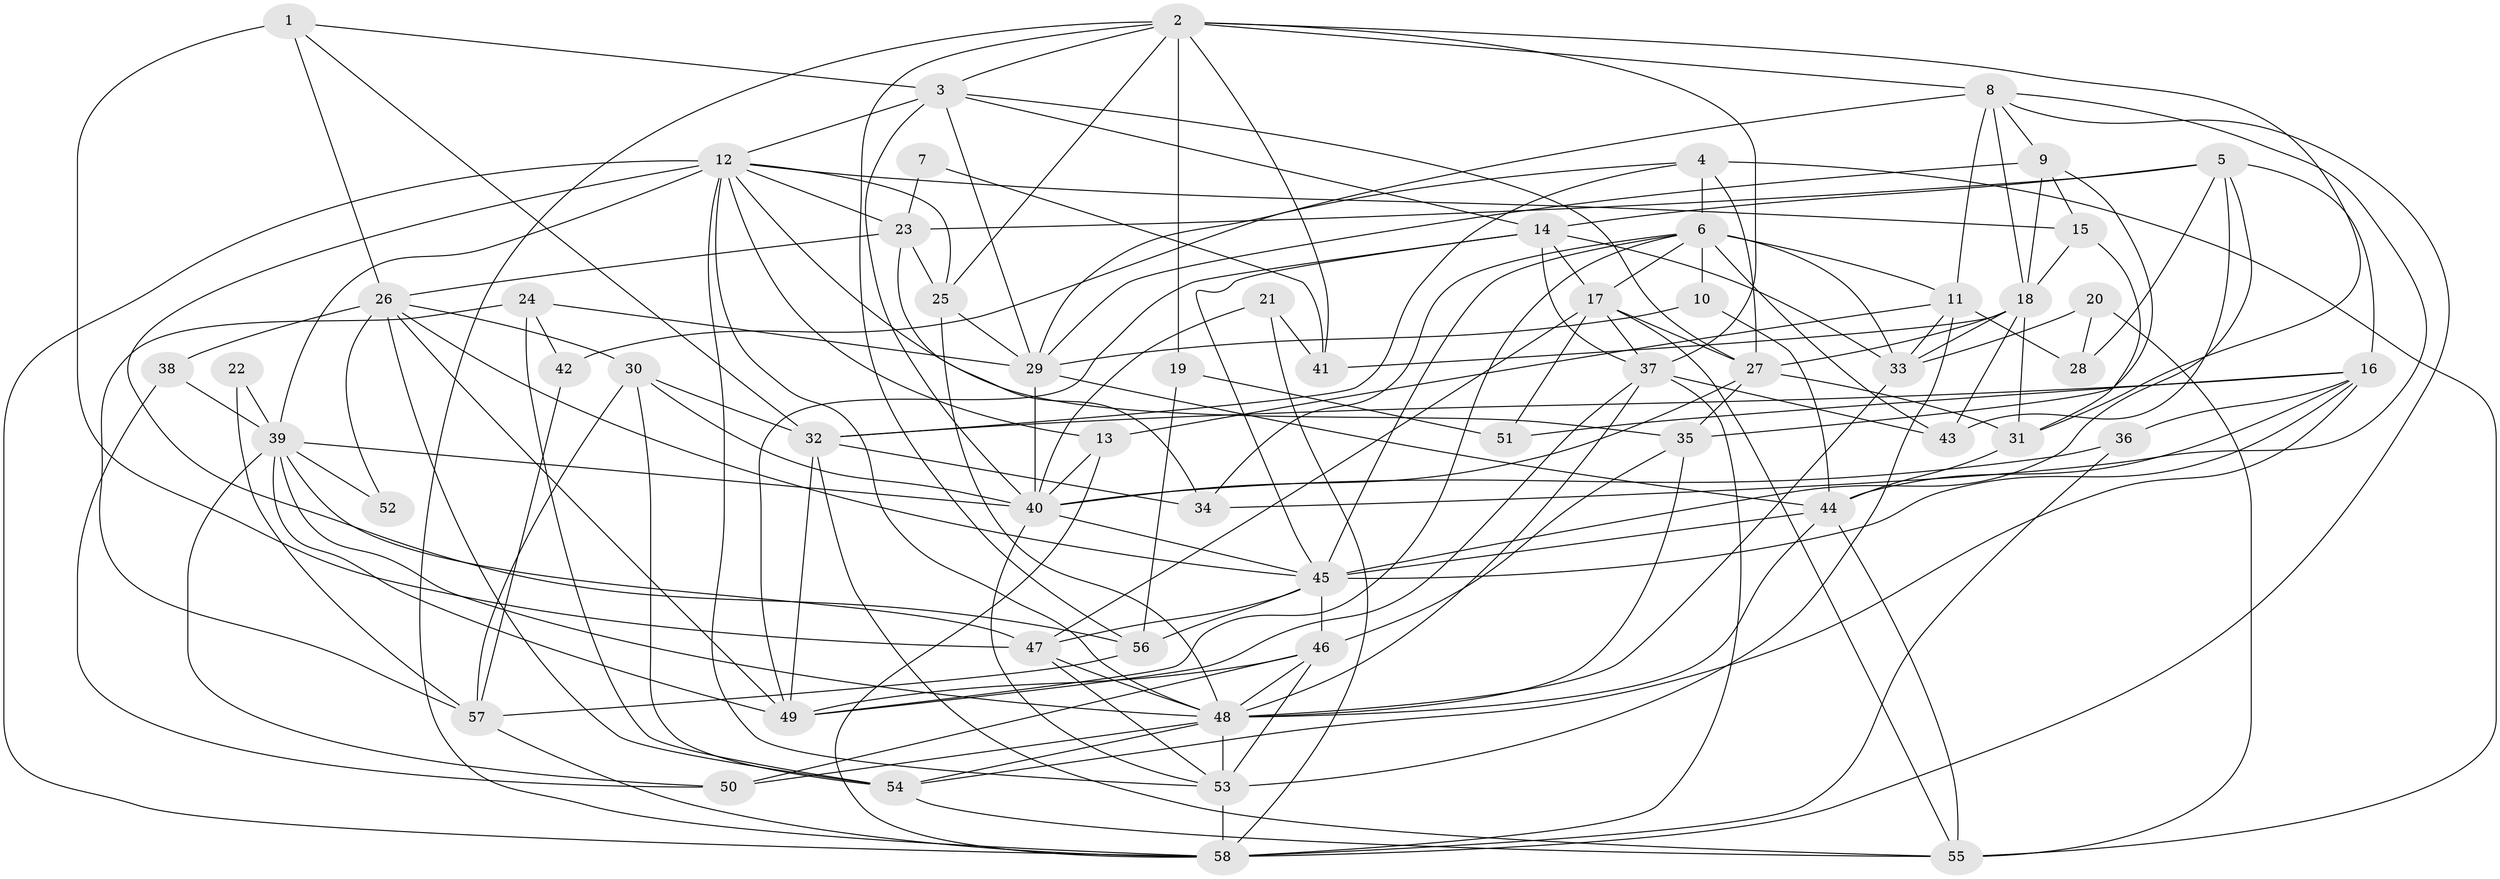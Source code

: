 // original degree distribution, {3: 0.3130434782608696, 5: 0.14782608695652175, 4: 0.23478260869565218, 7: 0.05217391304347826, 6: 0.08695652173913043, 2: 0.1391304347826087, 8: 0.017391304347826087, 9: 0.008695652173913044}
// Generated by graph-tools (version 1.1) at 2025/26/03/09/25 03:26:20]
// undirected, 58 vertices, 167 edges
graph export_dot {
graph [start="1"]
  node [color=gray90,style=filled];
  1;
  2;
  3;
  4;
  5;
  6;
  7;
  8;
  9;
  10;
  11;
  12;
  13;
  14;
  15;
  16;
  17;
  18;
  19;
  20;
  21;
  22;
  23;
  24;
  25;
  26;
  27;
  28;
  29;
  30;
  31;
  32;
  33;
  34;
  35;
  36;
  37;
  38;
  39;
  40;
  41;
  42;
  43;
  44;
  45;
  46;
  47;
  48;
  49;
  50;
  51;
  52;
  53;
  54;
  55;
  56;
  57;
  58;
  1 -- 3 [weight=1.0];
  1 -- 26 [weight=1.0];
  1 -- 32 [weight=1.0];
  1 -- 47 [weight=1.0];
  2 -- 3 [weight=1.0];
  2 -- 8 [weight=1.0];
  2 -- 19 [weight=1.0];
  2 -- 25 [weight=1.0];
  2 -- 31 [weight=1.0];
  2 -- 37 [weight=1.0];
  2 -- 41 [weight=1.0];
  2 -- 56 [weight=1.0];
  2 -- 58 [weight=1.0];
  3 -- 12 [weight=1.0];
  3 -- 14 [weight=1.0];
  3 -- 27 [weight=1.0];
  3 -- 29 [weight=1.0];
  3 -- 40 [weight=1.0];
  4 -- 6 [weight=1.0];
  4 -- 27 [weight=1.0];
  4 -- 32 [weight=1.0];
  4 -- 42 [weight=1.0];
  4 -- 55 [weight=1.0];
  5 -- 14 [weight=1.0];
  5 -- 16 [weight=1.0];
  5 -- 23 [weight=2.0];
  5 -- 28 [weight=1.0];
  5 -- 43 [weight=1.0];
  5 -- 45 [weight=1.0];
  6 -- 10 [weight=1.0];
  6 -- 11 [weight=1.0];
  6 -- 17 [weight=1.0];
  6 -- 33 [weight=1.0];
  6 -- 34 [weight=1.0];
  6 -- 43 [weight=1.0];
  6 -- 45 [weight=1.0];
  6 -- 49 [weight=1.0];
  7 -- 23 [weight=1.0];
  7 -- 41 [weight=1.0];
  8 -- 9 [weight=1.0];
  8 -- 11 [weight=1.0];
  8 -- 18 [weight=1.0];
  8 -- 29 [weight=1.0];
  8 -- 34 [weight=1.0];
  8 -- 58 [weight=1.0];
  9 -- 15 [weight=1.0];
  9 -- 18 [weight=1.0];
  9 -- 29 [weight=1.0];
  9 -- 35 [weight=1.0];
  10 -- 29 [weight=1.0];
  10 -- 44 [weight=1.0];
  11 -- 13 [weight=1.0];
  11 -- 28 [weight=1.0];
  11 -- 33 [weight=1.0];
  11 -- 53 [weight=1.0];
  12 -- 13 [weight=1.0];
  12 -- 15 [weight=1.0];
  12 -- 23 [weight=1.0];
  12 -- 25 [weight=1.0];
  12 -- 35 [weight=1.0];
  12 -- 39 [weight=1.0];
  12 -- 48 [weight=1.0];
  12 -- 53 [weight=1.0];
  12 -- 56 [weight=1.0];
  12 -- 58 [weight=1.0];
  13 -- 40 [weight=1.0];
  13 -- 58 [weight=1.0];
  14 -- 17 [weight=1.0];
  14 -- 33 [weight=1.0];
  14 -- 37 [weight=1.0];
  14 -- 45 [weight=1.0];
  14 -- 49 [weight=1.0];
  15 -- 18 [weight=1.0];
  15 -- 31 [weight=1.0];
  16 -- 32 [weight=1.0];
  16 -- 36 [weight=1.0];
  16 -- 44 [weight=1.0];
  16 -- 45 [weight=1.0];
  16 -- 51 [weight=1.0];
  16 -- 54 [weight=1.0];
  17 -- 27 [weight=1.0];
  17 -- 37 [weight=1.0];
  17 -- 47 [weight=1.0];
  17 -- 51 [weight=1.0];
  17 -- 55 [weight=1.0];
  18 -- 27 [weight=2.0];
  18 -- 31 [weight=1.0];
  18 -- 33 [weight=1.0];
  18 -- 41 [weight=1.0];
  18 -- 43 [weight=1.0];
  19 -- 51 [weight=1.0];
  19 -- 56 [weight=1.0];
  20 -- 28 [weight=1.0];
  20 -- 33 [weight=1.0];
  20 -- 55 [weight=1.0];
  21 -- 40 [weight=1.0];
  21 -- 41 [weight=1.0];
  21 -- 58 [weight=1.0];
  22 -- 39 [weight=1.0];
  22 -- 57 [weight=1.0];
  23 -- 25 [weight=1.0];
  23 -- 26 [weight=2.0];
  23 -- 34 [weight=1.0];
  24 -- 29 [weight=1.0];
  24 -- 42 [weight=1.0];
  24 -- 54 [weight=1.0];
  24 -- 57 [weight=1.0];
  25 -- 29 [weight=1.0];
  25 -- 48 [weight=1.0];
  26 -- 30 [weight=1.0];
  26 -- 38 [weight=1.0];
  26 -- 45 [weight=1.0];
  26 -- 49 [weight=1.0];
  26 -- 52 [weight=1.0];
  26 -- 54 [weight=1.0];
  27 -- 31 [weight=1.0];
  27 -- 35 [weight=1.0];
  27 -- 40 [weight=1.0];
  29 -- 40 [weight=1.0];
  29 -- 44 [weight=1.0];
  30 -- 32 [weight=1.0];
  30 -- 40 [weight=1.0];
  30 -- 54 [weight=1.0];
  30 -- 57 [weight=1.0];
  31 -- 44 [weight=1.0];
  32 -- 34 [weight=1.0];
  32 -- 49 [weight=1.0];
  32 -- 55 [weight=1.0];
  33 -- 48 [weight=1.0];
  35 -- 46 [weight=1.0];
  35 -- 48 [weight=1.0];
  36 -- 40 [weight=1.0];
  36 -- 58 [weight=1.0];
  37 -- 43 [weight=1.0];
  37 -- 48 [weight=1.0];
  37 -- 49 [weight=1.0];
  37 -- 58 [weight=1.0];
  38 -- 39 [weight=1.0];
  38 -- 50 [weight=1.0];
  39 -- 40 [weight=1.0];
  39 -- 47 [weight=1.0];
  39 -- 48 [weight=1.0];
  39 -- 49 [weight=1.0];
  39 -- 50 [weight=1.0];
  39 -- 52 [weight=1.0];
  40 -- 45 [weight=1.0];
  40 -- 53 [weight=1.0];
  42 -- 57 [weight=1.0];
  44 -- 45 [weight=1.0];
  44 -- 48 [weight=1.0];
  44 -- 55 [weight=1.0];
  45 -- 46 [weight=1.0];
  45 -- 47 [weight=1.0];
  45 -- 56 [weight=1.0];
  46 -- 48 [weight=1.0];
  46 -- 49 [weight=1.0];
  46 -- 50 [weight=1.0];
  46 -- 53 [weight=1.0];
  47 -- 48 [weight=1.0];
  47 -- 53 [weight=1.0];
  48 -- 50 [weight=1.0];
  48 -- 53 [weight=2.0];
  48 -- 54 [weight=1.0];
  53 -- 58 [weight=2.0];
  54 -- 55 [weight=1.0];
  56 -- 57 [weight=1.0];
  57 -- 58 [weight=1.0];
}
